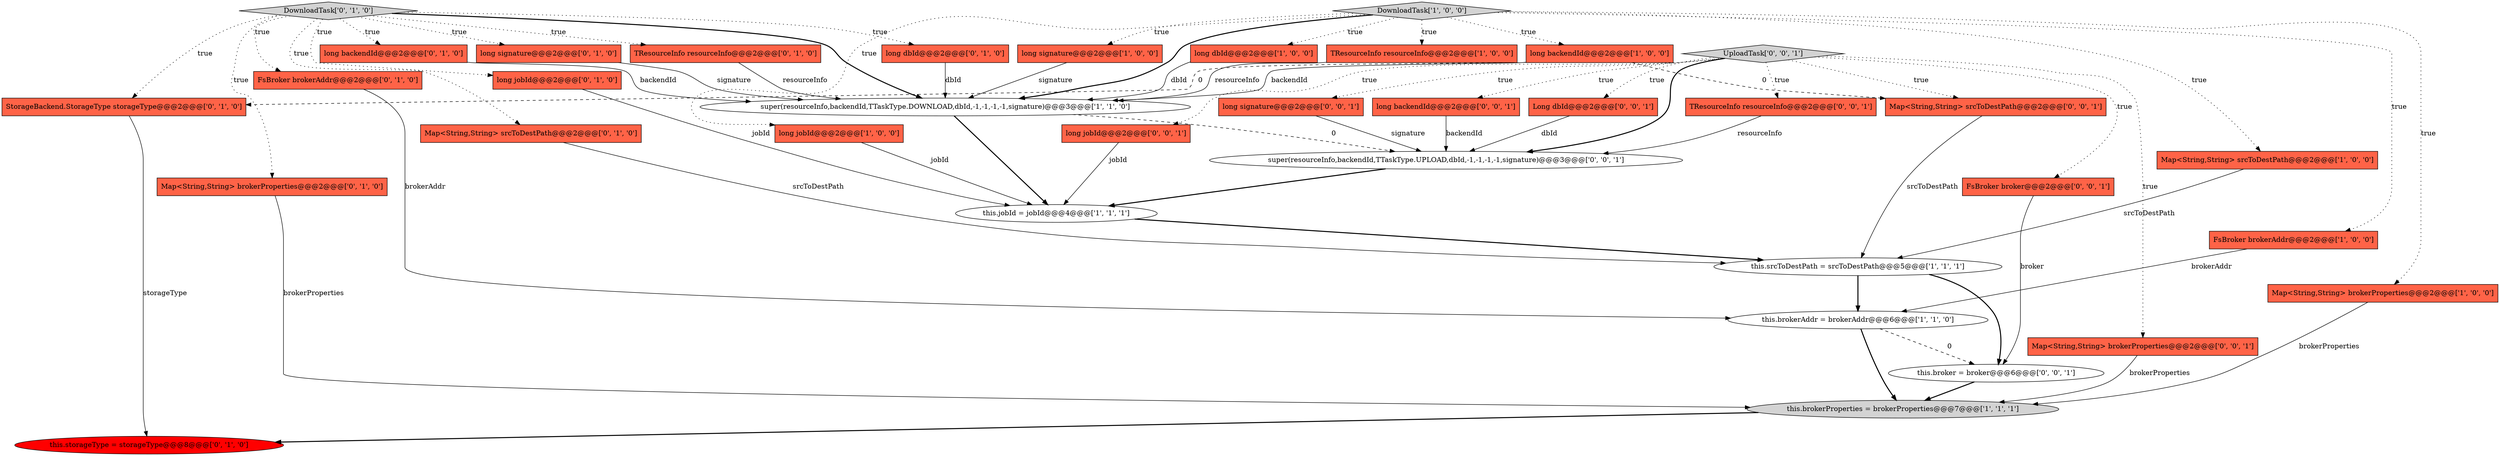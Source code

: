digraph {
1 [style = filled, label = "this.brokerProperties = brokerProperties@@@7@@@['1', '1', '1']", fillcolor = lightgray, shape = ellipse image = "AAA0AAABBB1BBB"];
2 [style = filled, label = "this.brokerAddr = brokerAddr@@@6@@@['1', '1', '0']", fillcolor = white, shape = ellipse image = "AAA0AAABBB1BBB"];
12 [style = filled, label = "this.jobId = jobId@@@4@@@['1', '1', '1']", fillcolor = white, shape = ellipse image = "AAA0AAABBB1BBB"];
3 [style = filled, label = "long jobId@@@2@@@['1', '0', '0']", fillcolor = tomato, shape = box image = "AAA0AAABBB1BBB"];
7 [style = filled, label = "super(resourceInfo,backendId,TTaskType.DOWNLOAD,dbId,-1,-1,-1,-1,signature)@@@3@@@['1', '1', '0']", fillcolor = white, shape = ellipse image = "AAA0AAABBB1BBB"];
4 [style = filled, label = "DownloadTask['1', '0', '0']", fillcolor = lightgray, shape = diamond image = "AAA0AAABBB1BBB"];
21 [style = filled, label = "long dbId@@@2@@@['0', '1', '0']", fillcolor = tomato, shape = box image = "AAA0AAABBB2BBB"];
17 [style = filled, label = "this.storageType = storageType@@@8@@@['0', '1', '0']", fillcolor = red, shape = ellipse image = "AAA1AAABBB2BBB"];
13 [style = filled, label = "long backendId@@@2@@@['1', '0', '0']", fillcolor = tomato, shape = box image = "AAA1AAABBB1BBB"];
23 [style = filled, label = "TResourceInfo resourceInfo@@@2@@@['0', '1', '0']", fillcolor = tomato, shape = box image = "AAA0AAABBB2BBB"];
11 [style = filled, label = "long dbId@@@2@@@['1', '0', '0']", fillcolor = tomato, shape = box image = "AAA0AAABBB1BBB"];
22 [style = filled, label = "FsBroker brokerAddr@@@2@@@['0', '1', '0']", fillcolor = tomato, shape = box image = "AAA0AAABBB2BBB"];
16 [style = filled, label = "Map<String,String> srcToDestPath@@@2@@@['0', '1', '0']", fillcolor = tomato, shape = box image = "AAA0AAABBB2BBB"];
20 [style = filled, label = "Map<String,String> brokerProperties@@@2@@@['0', '1', '0']", fillcolor = tomato, shape = box image = "AAA0AAABBB2BBB"];
6 [style = filled, label = "Map<String,String> brokerProperties@@@2@@@['1', '0', '0']", fillcolor = tomato, shape = box image = "AAA0AAABBB1BBB"];
26 [style = filled, label = "long signature@@@2@@@['0', '0', '1']", fillcolor = tomato, shape = box image = "AAA0AAABBB3BBB"];
30 [style = filled, label = "long backendId@@@2@@@['0', '0', '1']", fillcolor = tomato, shape = box image = "AAA0AAABBB3BBB"];
33 [style = filled, label = "Map<String,String> brokerProperties@@@2@@@['0', '0', '1']", fillcolor = tomato, shape = box image = "AAA0AAABBB3BBB"];
31 [style = filled, label = "long jobId@@@2@@@['0', '0', '1']", fillcolor = tomato, shape = box image = "AAA0AAABBB3BBB"];
35 [style = filled, label = "Map<String,String> srcToDestPath@@@2@@@['0', '0', '1']", fillcolor = tomato, shape = box image = "AAA0AAABBB3BBB"];
10 [style = filled, label = "TResourceInfo resourceInfo@@@2@@@['1', '0', '0']", fillcolor = tomato, shape = box image = "AAA0AAABBB1BBB"];
34 [style = filled, label = "Long dbId@@@2@@@['0', '0', '1']", fillcolor = tomato, shape = box image = "AAA0AAABBB3BBB"];
19 [style = filled, label = "DownloadTask['0', '1', '0']", fillcolor = lightgray, shape = diamond image = "AAA0AAABBB2BBB"];
14 [style = filled, label = "long backendId@@@2@@@['0', '1', '0']", fillcolor = tomato, shape = box image = "AAA0AAABBB2BBB"];
5 [style = filled, label = "Map<String,String> srcToDestPath@@@2@@@['1', '0', '0']", fillcolor = tomato, shape = box image = "AAA0AAABBB1BBB"];
15 [style = filled, label = "long signature@@@2@@@['0', '1', '0']", fillcolor = tomato, shape = box image = "AAA0AAABBB2BBB"];
0 [style = filled, label = "long signature@@@2@@@['1', '0', '0']", fillcolor = tomato, shape = box image = "AAA0AAABBB1BBB"];
27 [style = filled, label = "FsBroker broker@@@2@@@['0', '0', '1']", fillcolor = tomato, shape = box image = "AAA0AAABBB3BBB"];
32 [style = filled, label = "super(resourceInfo,backendId,TTaskType.UPLOAD,dbId,-1,-1,-1,-1,signature)@@@3@@@['0', '0', '1']", fillcolor = white, shape = ellipse image = "AAA0AAABBB3BBB"];
28 [style = filled, label = "this.broker = broker@@@6@@@['0', '0', '1']", fillcolor = white, shape = ellipse image = "AAA0AAABBB3BBB"];
24 [style = filled, label = "StorageBackend.StorageType storageType@@@2@@@['0', '1', '0']", fillcolor = tomato, shape = box image = "AAA1AAABBB2BBB"];
18 [style = filled, label = "long jobId@@@2@@@['0', '1', '0']", fillcolor = tomato, shape = box image = "AAA0AAABBB2BBB"];
29 [style = filled, label = "UploadTask['0', '0', '1']", fillcolor = lightgray, shape = diamond image = "AAA0AAABBB3BBB"];
25 [style = filled, label = "TResourceInfo resourceInfo@@@2@@@['0', '0', '1']", fillcolor = tomato, shape = box image = "AAA0AAABBB3BBB"];
9 [style = filled, label = "FsBroker brokerAddr@@@2@@@['1', '0', '0']", fillcolor = tomato, shape = box image = "AAA0AAABBB1BBB"];
8 [style = filled, label = "this.srcToDestPath = srcToDestPath@@@5@@@['1', '1', '1']", fillcolor = white, shape = ellipse image = "AAA0AAABBB1BBB"];
4->6 [style = dotted, label="true"];
4->5 [style = dotted, label="true"];
8->28 [style = bold, label=""];
13->7 [style = solid, label="backendId"];
19->14 [style = dotted, label="true"];
30->32 [style = solid, label="backendId"];
9->2 [style = solid, label="brokerAddr"];
3->12 [style = solid, label="jobId"];
22->2 [style = solid, label="brokerAddr"];
13->35 [style = dashed, label="0"];
7->12 [style = bold, label=""];
4->10 [style = dotted, label="true"];
32->12 [style = bold, label=""];
5->8 [style = solid, label="srcToDestPath"];
10->7 [style = solid, label="resourceInfo"];
2->1 [style = bold, label=""];
23->7 [style = solid, label="resourceInfo"];
19->20 [style = dotted, label="true"];
4->0 [style = dotted, label="true"];
29->34 [style = dotted, label="true"];
29->27 [style = dotted, label="true"];
19->18 [style = dotted, label="true"];
4->11 [style = dotted, label="true"];
19->23 [style = dotted, label="true"];
31->12 [style = solid, label="jobId"];
28->1 [style = bold, label=""];
19->21 [style = dotted, label="true"];
19->24 [style = dotted, label="true"];
19->15 [style = dotted, label="true"];
15->7 [style = solid, label="signature"];
29->26 [style = dotted, label="true"];
4->7 [style = bold, label=""];
1->17 [style = bold, label=""];
14->7 [style = solid, label="backendId"];
26->32 [style = solid, label="signature"];
4->13 [style = dotted, label="true"];
21->7 [style = solid, label="dbId"];
20->1 [style = solid, label="brokerProperties"];
13->24 [style = dashed, label="0"];
24->17 [style = solid, label="storageType"];
4->3 [style = dotted, label="true"];
8->2 [style = bold, label=""];
12->8 [style = bold, label=""];
29->32 [style = bold, label=""];
27->28 [style = solid, label="broker"];
25->32 [style = solid, label="resourceInfo"];
0->7 [style = solid, label="signature"];
34->32 [style = solid, label="dbId"];
6->1 [style = solid, label="brokerProperties"];
19->16 [style = dotted, label="true"];
19->22 [style = dotted, label="true"];
29->30 [style = dotted, label="true"];
2->28 [style = dashed, label="0"];
7->32 [style = dashed, label="0"];
35->8 [style = solid, label="srcToDestPath"];
29->33 [style = dotted, label="true"];
18->12 [style = solid, label="jobId"];
11->7 [style = solid, label="dbId"];
4->9 [style = dotted, label="true"];
16->8 [style = solid, label="srcToDestPath"];
19->7 [style = bold, label=""];
29->35 [style = dotted, label="true"];
29->25 [style = dotted, label="true"];
33->1 [style = solid, label="brokerProperties"];
29->31 [style = dotted, label="true"];
}
